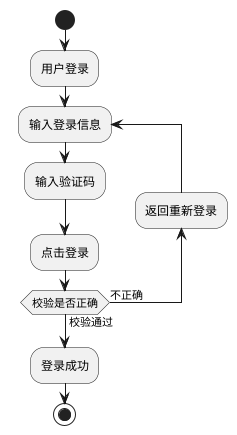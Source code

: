 @startuml
start
:用户登录;
repeat :输入登录信息;
    :输入验证码;
    :点击登录;
    backward:返回重新登录;
repeat while(校验是否正确) is(不正确) not(校验通过)
:登录成功;
stop
@enduml